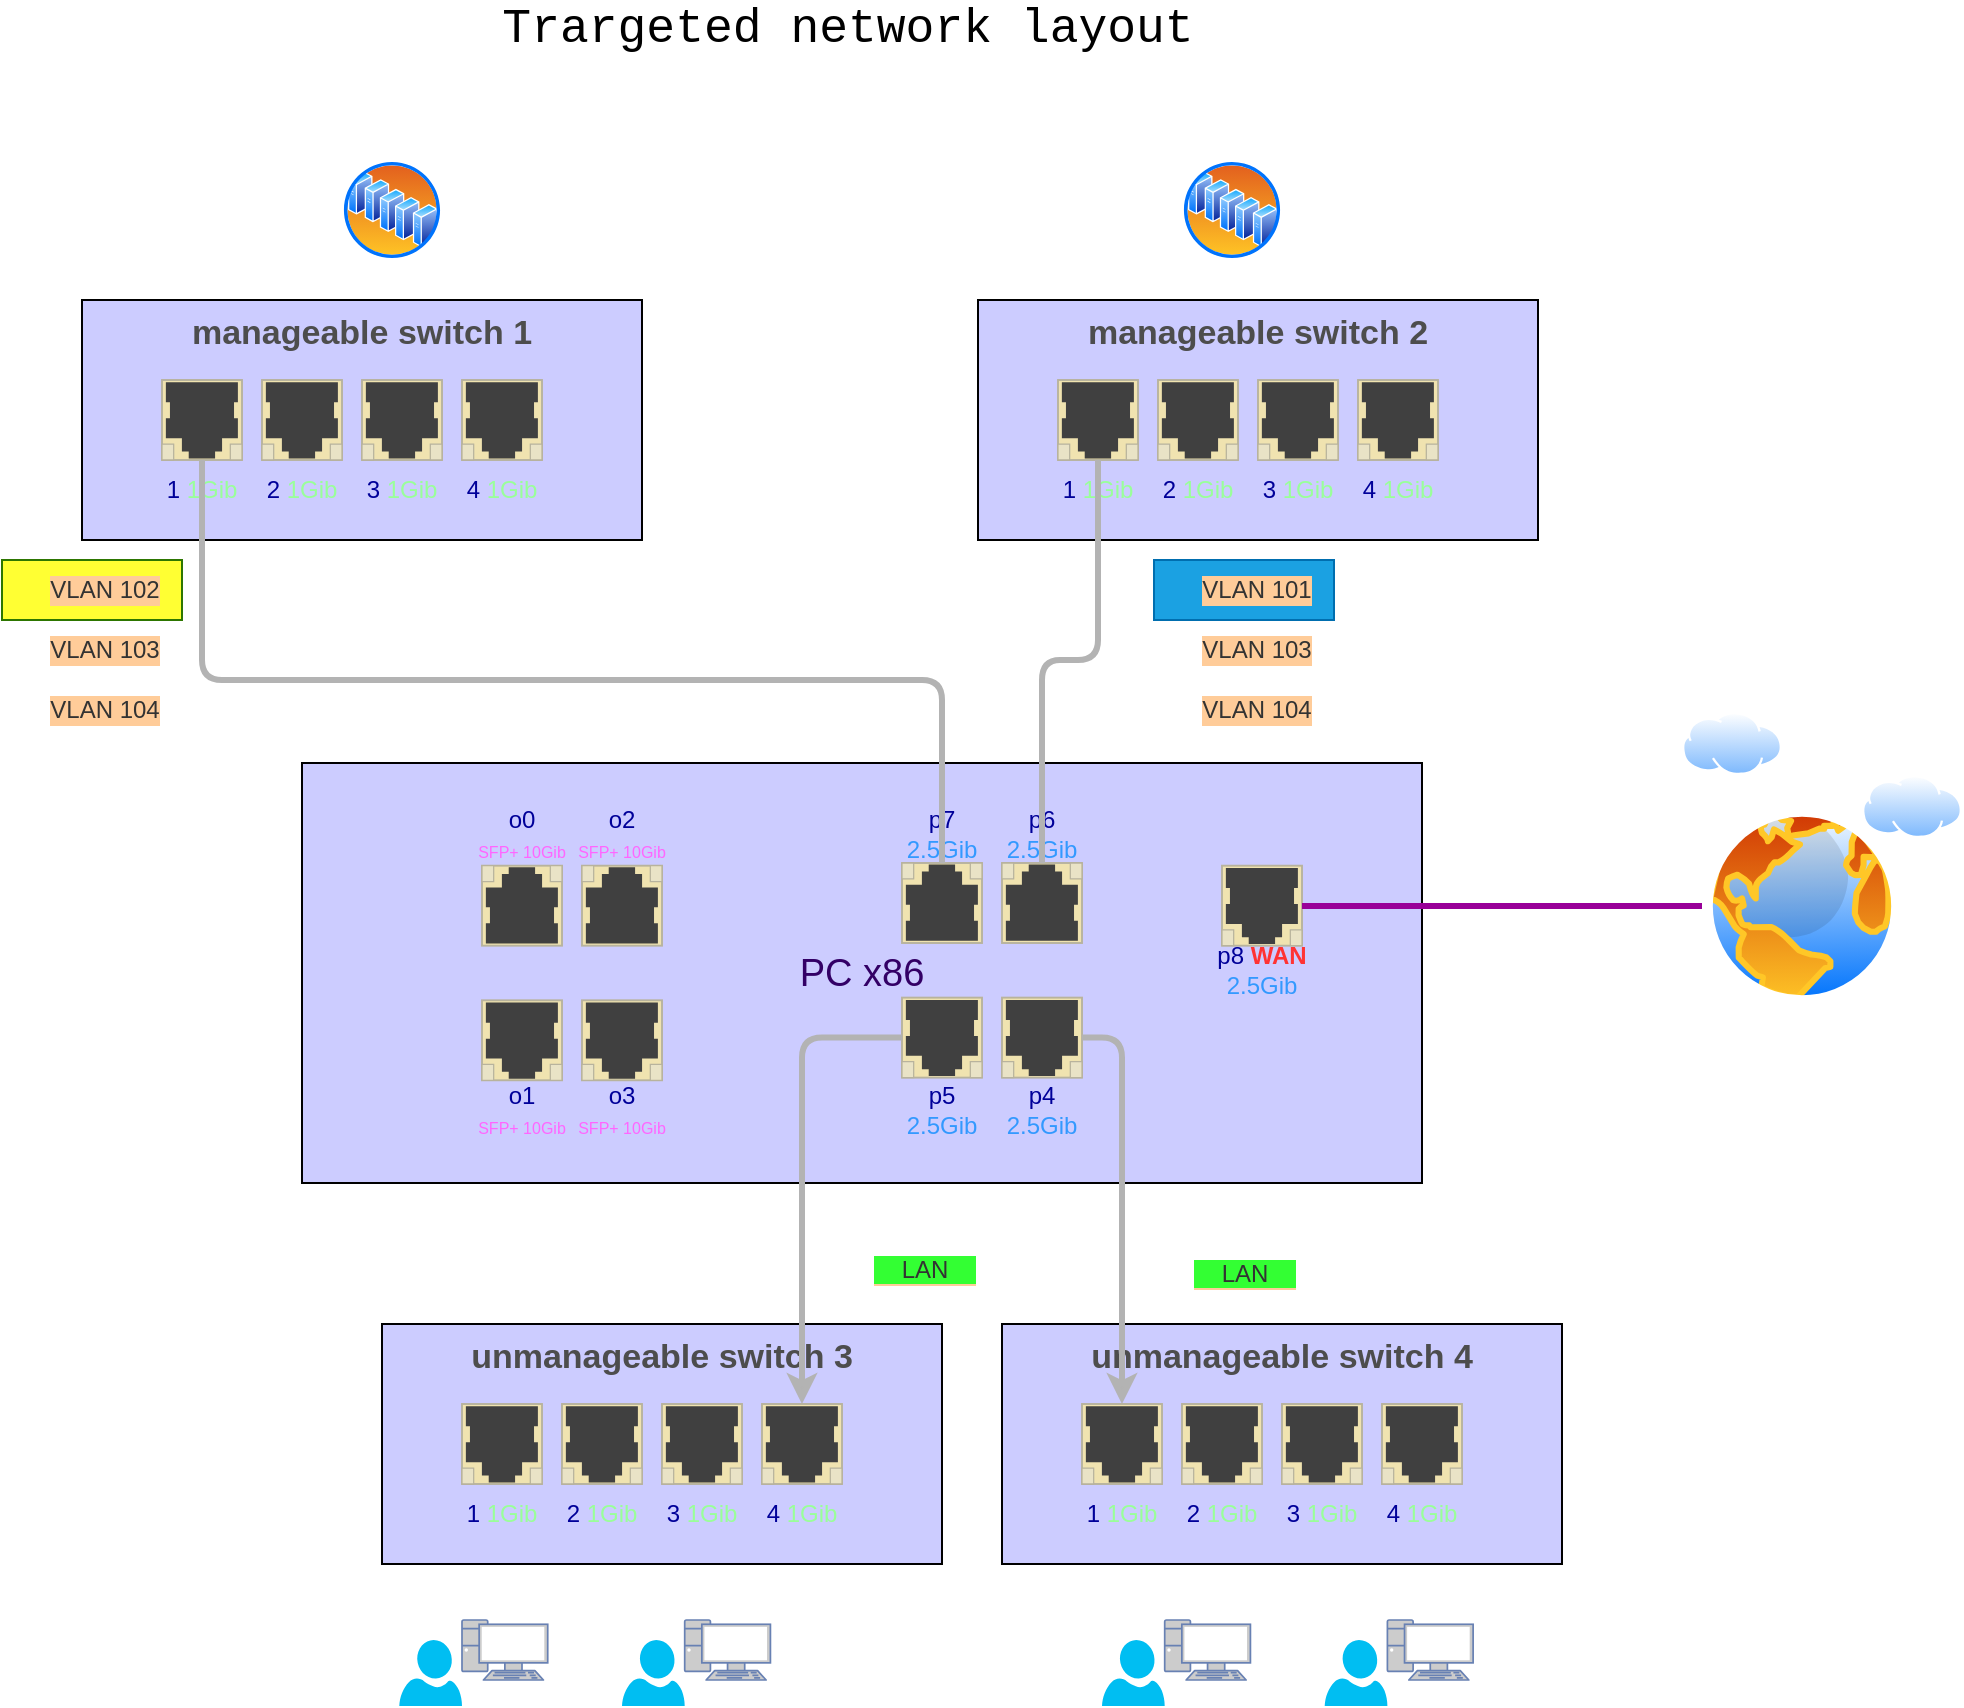 <mxfile>
    <diagram id="0mTT7QU-gVTSPPY6Bcpd" name="Page-1">
        <mxGraphModel dx="1024" dy="1627" grid="1" gridSize="10" guides="1" tooltips="1" connect="1" arrows="1" fold="1" page="1" pageScale="1" pageWidth="1169" pageHeight="827" math="0" shadow="0">
            <root>
                <mxCell id="0"/>
                <mxCell id="1" parent="0"/>
                <mxCell id="36" value="" style="group;verticalAlign=top;labelPosition=center;verticalLabelPosition=bottom;align=center;" parent="1" vertex="1" connectable="0">
                    <mxGeometry x="260" y="321.5" width="560" height="210" as="geometry"/>
                </mxCell>
                <mxCell id="37" value="&lt;font color=&quot;#330066&quot; style=&quot;font-size: 19px;&quot;&gt;PC x86&lt;/font&gt;" style="rounded=0;whiteSpace=wrap;html=1;fillColor=#CCCCFF;" parent="36" vertex="1">
                    <mxGeometry width="560" height="210" as="geometry"/>
                </mxCell>
                <mxCell id="38" value="" style="group" parent="36" vertex="1" connectable="0">
                    <mxGeometry x="80" y="118.65" width="60" height="70" as="geometry"/>
                </mxCell>
                <mxCell id="39" value="&lt;font color=&quot;#000099&quot;&gt;o1&lt;br&gt;&lt;/font&gt;&lt;font style=&quot;font-size: 8px;&quot; color=&quot;#ff66ff&quot;&gt;SFP+&amp;nbsp;10Gib&lt;/font&gt;" style="text;html=1;strokeColor=none;fillColor=none;align=center;verticalAlign=middle;whiteSpace=wrap;rounded=0;container=0;" parent="38" vertex="1">
                    <mxGeometry y="40" width="60" height="30" as="geometry"/>
                </mxCell>
                <mxCell id="40" value="" style="html=1;verticalLabelPosition=bottom;verticalAlign=top;outlineConnect=0;shadow=0;dashed=0;shape=mxgraph.rack.hpe_aruba.switches.rj45_sfp;fontColor=#000099;fillColor=#CCCCFF;container=0;flipV=1;" parent="38" vertex="1">
                    <mxGeometry x="10" width="40" height="40" as="geometry"/>
                </mxCell>
                <mxCell id="41" value="" style="group" parent="36" vertex="1" connectable="0">
                    <mxGeometry x="130" y="118.65" width="60" height="70" as="geometry"/>
                </mxCell>
                <mxCell id="42" value="&lt;font color=&quot;#000099&quot;&gt;o3&lt;br&gt;&lt;/font&gt;&lt;span style=&quot;color: rgb(255, 102, 255); font-size: 8px;&quot;&gt;SFP+&amp;nbsp;&lt;/span&gt;&lt;span style=&quot;color: rgb(255, 102, 255); font-size: 8px;&quot;&gt;10Gib&lt;/span&gt;" style="text;html=1;strokeColor=none;fillColor=none;align=center;verticalAlign=middle;whiteSpace=wrap;rounded=0;container=0;" parent="41" vertex="1">
                    <mxGeometry y="40" width="60" height="30" as="geometry"/>
                </mxCell>
                <mxCell id="43" value="" style="html=1;verticalLabelPosition=bottom;verticalAlign=top;outlineConnect=0;shadow=0;dashed=0;shape=mxgraph.rack.hpe_aruba.switches.rj45_sfp;fontColor=#000099;fillColor=#CCCCFF;container=0;flipV=1;" parent="41" vertex="1">
                    <mxGeometry x="10" width="40" height="40" as="geometry"/>
                </mxCell>
                <mxCell id="44" value="" style="group" parent="36" vertex="1" connectable="0">
                    <mxGeometry x="80" y="20" width="60" height="71.34" as="geometry"/>
                </mxCell>
                <mxCell id="45" value="&lt;font color=&quot;#000099&quot;&gt;o0&lt;br&gt;&lt;/font&gt;&lt;span style=&quot;color: rgb(255, 102, 255); font-size: 8px;&quot;&gt;SFP+&amp;nbsp;&lt;/span&gt;&lt;span style=&quot;color: rgb(255, 102, 255); font-size: 8px;&quot;&gt;10Gib&lt;/span&gt;" style="text;html=1;strokeColor=none;fillColor=none;align=center;verticalAlign=middle;whiteSpace=wrap;rounded=0;" parent="44" vertex="1">
                    <mxGeometry width="60" height="30" as="geometry"/>
                </mxCell>
                <mxCell id="46" value="" style="html=1;verticalLabelPosition=bottom;verticalAlign=top;outlineConnect=0;shadow=0;dashed=0;shape=mxgraph.rack.hpe_aruba.switches.rj45_sfp;fontColor=#000099;fillColor=#CCCCFF;container=0;" parent="44" vertex="1">
                    <mxGeometry x="10" y="31.34" width="40" height="40" as="geometry"/>
                </mxCell>
                <mxCell id="47" value="" style="group" parent="36" vertex="1" connectable="0">
                    <mxGeometry x="130" y="20" width="60" height="71.34" as="geometry"/>
                </mxCell>
                <mxCell id="48" value="&lt;font color=&quot;#000099&quot;&gt;o2&lt;br&gt;&lt;/font&gt;&lt;span style=&quot;color: rgb(255, 102, 255); font-size: 8px;&quot;&gt;SFP+&amp;nbsp;&lt;/span&gt;&lt;span style=&quot;color: rgb(255, 102, 255); font-size: 8px;&quot;&gt;10Gib&lt;/span&gt;" style="text;html=1;strokeColor=none;fillColor=none;align=center;verticalAlign=middle;whiteSpace=wrap;rounded=0;" parent="47" vertex="1">
                    <mxGeometry width="60" height="30" as="geometry"/>
                </mxCell>
                <mxCell id="49" value="" style="html=1;verticalLabelPosition=bottom;verticalAlign=top;outlineConnect=0;shadow=0;dashed=0;shape=mxgraph.rack.hpe_aruba.switches.rj45_sfp;fontColor=#000099;fillColor=#CCCCFF;container=0;" parent="47" vertex="1">
                    <mxGeometry x="10" y="31.34" width="40" height="40" as="geometry"/>
                </mxCell>
                <mxCell id="50" value="" style="group" parent="36" vertex="1" connectable="0">
                    <mxGeometry x="290" y="117.31" width="60" height="71.34" as="geometry"/>
                </mxCell>
                <mxCell id="51" value="&lt;font color=&quot;#000099&quot;&gt;p5&lt;br&gt;&lt;/font&gt;&lt;font color=&quot;#3399ff&quot;&gt;2.5Gib&lt;/font&gt;" style="text;html=1;strokeColor=none;fillColor=none;align=center;verticalAlign=middle;whiteSpace=wrap;rounded=0;container=0;" parent="50" vertex="1">
                    <mxGeometry y="41.34" width="60" height="30" as="geometry"/>
                </mxCell>
                <mxCell id="52" value="" style="html=1;verticalLabelPosition=bottom;verticalAlign=top;outlineConnect=0;shadow=0;dashed=0;shape=mxgraph.rack.hpe_aruba.switches.rj45_sfp;fontColor=#000099;fillColor=#CCCCFF;container=0;flipV=1;" parent="50" vertex="1">
                    <mxGeometry x="10" width="40" height="40" as="geometry"/>
                </mxCell>
                <mxCell id="53" value="" style="group" parent="36" vertex="1" connectable="0">
                    <mxGeometry x="290" y="20" width="60" height="70" as="geometry"/>
                </mxCell>
                <mxCell id="54" value="&lt;font color=&quot;#000099&quot;&gt;p7&lt;br&gt;&lt;/font&gt;&lt;font color=&quot;#3399ff&quot;&gt;2.5Gib&lt;/font&gt;" style="text;html=1;strokeColor=none;fillColor=none;align=center;verticalAlign=middle;whiteSpace=wrap;rounded=0;container=0;" parent="53" vertex="1">
                    <mxGeometry width="60" height="30" as="geometry"/>
                </mxCell>
                <mxCell id="55" value="" style="html=1;verticalLabelPosition=bottom;verticalAlign=top;outlineConnect=0;shadow=0;dashed=0;shape=mxgraph.rack.hpe_aruba.switches.rj45_sfp;fontColor=#000099;fillColor=#CCCCFF;container=0;" parent="53" vertex="1">
                    <mxGeometry x="10" y="30" width="40" height="40" as="geometry"/>
                </mxCell>
                <mxCell id="56" value="" style="group" parent="36" vertex="1" connectable="0">
                    <mxGeometry x="340" y="117.31" width="60" height="71.34" as="geometry"/>
                </mxCell>
                <mxCell id="57" value="&lt;font color=&quot;#000099&quot;&gt;p4&lt;br&gt;&lt;/font&gt;&lt;font color=&quot;#3399ff&quot;&gt;2.5Gib&lt;/font&gt;" style="text;html=1;strokeColor=none;fillColor=none;align=center;verticalAlign=middle;whiteSpace=wrap;rounded=0;container=0;" parent="56" vertex="1">
                    <mxGeometry y="41.34" width="60" height="30" as="geometry"/>
                </mxCell>
                <mxCell id="58" value="" style="html=1;verticalLabelPosition=bottom;verticalAlign=top;outlineConnect=0;shadow=0;dashed=0;shape=mxgraph.rack.hpe_aruba.switches.rj45_sfp;fontColor=#000099;fillColor=#CCCCFF;container=0;flipV=1;labelBackgroundColor=default;" parent="56" vertex="1">
                    <mxGeometry x="10" width="40" height="40" as="geometry"/>
                </mxCell>
                <mxCell id="59" value="" style="group" parent="36" vertex="1" connectable="0">
                    <mxGeometry x="340" y="20" width="60" height="70" as="geometry"/>
                </mxCell>
                <mxCell id="60" value="&lt;font color=&quot;#000099&quot;&gt;p6&lt;br&gt;&lt;/font&gt;&lt;font color=&quot;#3399ff&quot;&gt;2.5Gib&lt;/font&gt;" style="text;html=1;strokeColor=none;fillColor=none;align=center;verticalAlign=middle;whiteSpace=wrap;rounded=0;container=0;" parent="59" vertex="1">
                    <mxGeometry width="60" height="30" as="geometry"/>
                </mxCell>
                <mxCell id="61" value="" style="html=1;verticalLabelPosition=bottom;verticalAlign=top;outlineConnect=0;shadow=0;dashed=0;shape=mxgraph.rack.hpe_aruba.switches.rj45_sfp;fontColor=#000099;fillColor=#CCCCFF;container=0;" parent="59" vertex="1">
                    <mxGeometry x="10" y="30" width="40" height="40" as="geometry"/>
                </mxCell>
                <mxCell id="62" value="" style="group" parent="36" vertex="1" connectable="0">
                    <mxGeometry x="450" y="51.34" width="60" height="67.31" as="geometry"/>
                </mxCell>
                <mxCell id="63" value="&lt;font color=&quot;#000099&quot;&gt;p8 &lt;/font&gt;&lt;font color=&quot;#ff3333&quot;&gt;&lt;b&gt;WAN&lt;/b&gt;&lt;/font&gt;&lt;font color=&quot;#000099&quot;&gt;&lt;br&gt;&lt;/font&gt;&lt;font color=&quot;#3399ff&quot;&gt;2.5Gib&lt;/font&gt;&lt;font color=&quot;#ff3333&quot;&gt;&lt;b&gt;&lt;br&gt;&lt;/b&gt;&lt;/font&gt;" style="text;html=1;strokeColor=none;fillColor=none;align=center;verticalAlign=middle;whiteSpace=wrap;rounded=0;container=0;" parent="62" vertex="1">
                    <mxGeometry y="37.31" width="60" height="30" as="geometry"/>
                </mxCell>
                <mxCell id="64" value="" style="html=1;verticalLabelPosition=bottom;verticalAlign=top;outlineConnect=0;shadow=0;dashed=0;shape=mxgraph.rack.hpe_aruba.switches.rj45_sfp;fontColor=#000099;fillColor=#CCCCFF;container=0;flipV=1;" parent="62" vertex="1">
                    <mxGeometry x="10" width="40" height="40" as="geometry"/>
                </mxCell>
                <mxCell id="68" value="" style="aspect=fixed;perimeter=ellipsePerimeter;html=1;align=center;shadow=0;dashed=0;spacingTop=3;image;image=img/lib/active_directory/internet_globe.svg;labelBackgroundColor=none;labelBorderColor=none;fontSize=17;fontColor=#333333;fillColor=#CCCCFF;" parent="1" vertex="1">
                    <mxGeometry x="960" y="343" width="100" height="100" as="geometry"/>
                </mxCell>
                <mxCell id="69" value="" style="aspect=fixed;perimeter=ellipsePerimeter;html=1;align=center;shadow=0;dashed=0;spacingTop=3;image;image=img/lib/active_directory/internet_cloud.svg;labelBackgroundColor=none;labelBorderColor=none;fontSize=17;fontColor=#333333;fillColor=#CCCCFF;" parent="1" vertex="1">
                    <mxGeometry x="950" y="296" width="50" height="31.5" as="geometry"/>
                </mxCell>
                <mxCell id="70" style="html=1;fontSize=17;fontColor=#FF66FF;endArrow=none;strokeColor=#990099;endFill=0;strokeWidth=3;edgeStyle=orthogonalEdgeStyle;exitX=0;exitY=0.5;exitDx=0;exitDy=0;" parent="1" source="68" target="64" edge="1">
                    <mxGeometry relative="1" as="geometry">
                        <mxPoint x="1080" y="141.5" as="sourcePoint"/>
                        <mxPoint x="540" y="586.5" as="targetPoint"/>
                        <Array as="points">
                            <mxPoint x="960" y="393"/>
                        </Array>
                    </mxGeometry>
                </mxCell>
                <mxCell id="99" value="" style="group;fillColor=#1ba1e2;fontColor=#ffffff;strokeColor=#006EAF;" parent="1" vertex="1" connectable="0">
                    <mxGeometry x="686" y="220" width="90" height="30" as="geometry"/>
                </mxCell>
                <mxCell id="100" value="" style="shape=image;imageAspect=0;aspect=fixed;verticalLabelPosition=bottom;verticalAlign=top;dashed=1;dashPattern=12 12;labelBackgroundColor=#FFE6CC;labelBorderColor=none;fillStyle=auto;strokeColor=#990099;strokeWidth=1;fontSize=13;fontColor=#333333;fillColor=none;gradientColor=none;html=1;image=https://www.iconshock.com/image/PlasticXP/Networking/subnet;" parent="99" vertex="1">
                    <mxGeometry y="5" width="20" height="20" as="geometry"/>
                </mxCell>
                <mxCell id="101" value="VLAN 101" style="text;html=1;strokeColor=none;fillColor=none;align=center;verticalAlign=middle;whiteSpace=wrap;rounded=0;dashed=1;dashPattern=12 12;labelBackgroundColor=#FFCC99;labelBorderColor=none;fillStyle=auto;strokeWidth=1;fontSize=12;fontColor=#333333;" parent="99" vertex="1">
                    <mxGeometry x="12.857" width="77.143" height="30" as="geometry"/>
                </mxCell>
                <mxCell id="139" value="" style="aspect=fixed;perimeter=ellipsePerimeter;html=1;align=center;shadow=0;dashed=0;spacingTop=3;image;image=img/lib/active_directory/internet_cloud.svg;labelBackgroundColor=none;labelBorderColor=none;fontSize=17;fontColor=#333333;fillColor=#CCCCFF;" parent="1" vertex="1">
                    <mxGeometry x="1040" y="327.5" width="50" height="31.5" as="geometry"/>
                </mxCell>
                <mxCell id="157" value="" style="group" parent="1" vertex="1" connectable="0">
                    <mxGeometry x="150" y="90" width="280" height="120" as="geometry"/>
                </mxCell>
                <mxCell id="142" value="manageable switch 1" style="rounded=0;whiteSpace=wrap;html=1;fillColor=#CCCCFF;labelPosition=center;verticalLabelPosition=top;align=center;verticalAlign=bottom;spacingBottom=-29;fontStyle=1;fontSize=17;fontColor=#4D4D4D;container=0;" parent="157" vertex="1">
                    <mxGeometry width="280" height="120" as="geometry"/>
                </mxCell>
                <mxCell id="143" value="" style="html=1;verticalLabelPosition=bottom;verticalAlign=top;outlineConnect=0;shadow=0;dashed=0;shape=mxgraph.rack.hpe_aruba.switches.rj45_sfp;fontColor=#000099;fillColor=#CCCCFF;container=0;flipV=1;" parent="157" vertex="1">
                    <mxGeometry x="40" y="40" width="40" height="40" as="geometry"/>
                </mxCell>
                <mxCell id="144" value="" style="html=1;verticalLabelPosition=bottom;verticalAlign=top;outlineConnect=0;shadow=0;dashed=0;shape=mxgraph.rack.hpe_aruba.switches.rj45_sfp;fontColor=#000099;fillColor=#CCCCFF;container=0;flipV=1;" parent="157" vertex="1">
                    <mxGeometry x="90" y="40" width="40" height="40" as="geometry"/>
                </mxCell>
                <mxCell id="145" value="" style="html=1;verticalLabelPosition=bottom;verticalAlign=top;outlineConnect=0;shadow=0;dashed=0;shape=mxgraph.rack.hpe_aruba.switches.rj45_sfp;fontColor=#000099;fillColor=#CCCCFF;container=0;flipV=1;" parent="157" vertex="1">
                    <mxGeometry x="140" y="40" width="40" height="40" as="geometry"/>
                </mxCell>
                <mxCell id="146" value="" style="html=1;verticalLabelPosition=bottom;verticalAlign=top;outlineConnect=0;shadow=0;dashed=0;shape=mxgraph.rack.hpe_aruba.switches.rj45_sfp;fontColor=#000099;fillColor=#CCCCFF;container=0;flipV=1;" parent="157" vertex="1">
                    <mxGeometry x="190" y="40" width="40" height="40" as="geometry"/>
                </mxCell>
                <mxCell id="147" value="&lt;font color=&quot;#000099&quot;&gt;1&amp;nbsp;&lt;/font&gt;&lt;font color=&quot;#99ff99&quot;&gt;1Gib&lt;/font&gt;" style="text;html=1;strokeColor=none;fillColor=none;align=center;verticalAlign=middle;whiteSpace=wrap;rounded=0;container=0;" parent="157" vertex="1">
                    <mxGeometry x="30" y="80" width="60" height="30" as="geometry"/>
                </mxCell>
                <mxCell id="148" value="&lt;font color=&quot;#000099&quot;&gt;2&amp;nbsp;&lt;/font&gt;&lt;font color=&quot;#99ff99&quot;&gt;1Gib&lt;/font&gt;" style="text;html=1;strokeColor=none;fillColor=none;align=center;verticalAlign=middle;whiteSpace=wrap;rounded=0;container=0;" parent="157" vertex="1">
                    <mxGeometry x="80" y="80" width="60" height="30" as="geometry"/>
                </mxCell>
                <mxCell id="149" value="&lt;font color=&quot;#000099&quot;&gt;3&amp;nbsp;&lt;/font&gt;&lt;font color=&quot;#99ff99&quot;&gt;1Gib&lt;/font&gt;" style="text;html=1;strokeColor=none;fillColor=none;align=center;verticalAlign=middle;whiteSpace=wrap;rounded=0;container=0;" parent="157" vertex="1">
                    <mxGeometry x="130" y="80" width="60" height="30" as="geometry"/>
                </mxCell>
                <mxCell id="150" value="&lt;font color=&quot;#000099&quot;&gt;4&amp;nbsp;&lt;/font&gt;&lt;font color=&quot;#99ff99&quot;&gt;1Gib&lt;/font&gt;" style="text;html=1;strokeColor=none;fillColor=none;align=center;verticalAlign=middle;whiteSpace=wrap;rounded=0;container=0;" parent="157" vertex="1">
                    <mxGeometry x="180" y="80" width="60" height="30" as="geometry"/>
                </mxCell>
                <mxCell id="168" value="" style="group" parent="1" vertex="1" connectable="0">
                    <mxGeometry x="598" y="90" width="280" height="120" as="geometry"/>
                </mxCell>
                <mxCell id="169" value="manageable switch 2" style="rounded=0;whiteSpace=wrap;html=1;fillColor=#CCCCFF;labelPosition=center;verticalLabelPosition=top;align=center;verticalAlign=bottom;spacingBottom=-29;fontStyle=1;fontSize=17;fontColor=#4D4D4D;container=0;" parent="168" vertex="1">
                    <mxGeometry width="280" height="120" as="geometry"/>
                </mxCell>
                <mxCell id="170" value="" style="html=1;verticalLabelPosition=bottom;verticalAlign=top;outlineConnect=0;shadow=0;dashed=0;shape=mxgraph.rack.hpe_aruba.switches.rj45_sfp;fontColor=#000099;fillColor=#CCCCFF;container=0;flipV=1;" parent="168" vertex="1">
                    <mxGeometry x="40" y="40" width="40" height="40" as="geometry"/>
                </mxCell>
                <mxCell id="171" value="" style="html=1;verticalLabelPosition=bottom;verticalAlign=top;outlineConnect=0;shadow=0;dashed=0;shape=mxgraph.rack.hpe_aruba.switches.rj45_sfp;fontColor=#000099;fillColor=#CCCCFF;container=0;flipV=1;" parent="168" vertex="1">
                    <mxGeometry x="90" y="40" width="40" height="40" as="geometry"/>
                </mxCell>
                <mxCell id="172" value="" style="html=1;verticalLabelPosition=bottom;verticalAlign=top;outlineConnect=0;shadow=0;dashed=0;shape=mxgraph.rack.hpe_aruba.switches.rj45_sfp;fontColor=#000099;fillColor=#CCCCFF;container=0;flipV=1;" parent="168" vertex="1">
                    <mxGeometry x="140" y="40" width="40" height="40" as="geometry"/>
                </mxCell>
                <mxCell id="173" value="" style="html=1;verticalLabelPosition=bottom;verticalAlign=top;outlineConnect=0;shadow=0;dashed=0;shape=mxgraph.rack.hpe_aruba.switches.rj45_sfp;fontColor=#000099;fillColor=#CCCCFF;container=0;flipV=1;" parent="168" vertex="1">
                    <mxGeometry x="190" y="40" width="40" height="40" as="geometry"/>
                </mxCell>
                <mxCell id="174" value="&lt;font color=&quot;#000099&quot;&gt;1&amp;nbsp;&lt;/font&gt;&lt;font color=&quot;#99ff99&quot;&gt;1Gib&lt;/font&gt;" style="text;html=1;strokeColor=none;fillColor=none;align=center;verticalAlign=middle;whiteSpace=wrap;rounded=0;container=0;" parent="168" vertex="1">
                    <mxGeometry x="30" y="80" width="60" height="30" as="geometry"/>
                </mxCell>
                <mxCell id="175" value="&lt;font color=&quot;#000099&quot;&gt;2&amp;nbsp;&lt;/font&gt;&lt;font color=&quot;#99ff99&quot;&gt;1Gib&lt;/font&gt;" style="text;html=1;strokeColor=none;fillColor=none;align=center;verticalAlign=middle;whiteSpace=wrap;rounded=0;container=0;" parent="168" vertex="1">
                    <mxGeometry x="80" y="80" width="60" height="30" as="geometry"/>
                </mxCell>
                <mxCell id="176" value="&lt;font color=&quot;#000099&quot;&gt;3&amp;nbsp;&lt;/font&gt;&lt;font color=&quot;#99ff99&quot;&gt;1Gib&lt;/font&gt;" style="text;html=1;strokeColor=none;fillColor=none;align=center;verticalAlign=middle;whiteSpace=wrap;rounded=0;container=0;" parent="168" vertex="1">
                    <mxGeometry x="130" y="80" width="60" height="30" as="geometry"/>
                </mxCell>
                <mxCell id="177" value="&lt;font color=&quot;#000099&quot;&gt;4&amp;nbsp;&lt;/font&gt;&lt;font color=&quot;#99ff99&quot;&gt;1Gib&lt;/font&gt;" style="text;html=1;strokeColor=none;fillColor=none;align=center;verticalAlign=middle;whiteSpace=wrap;rounded=0;container=0;" parent="168" vertex="1">
                    <mxGeometry x="180" y="80" width="60" height="30" as="geometry"/>
                </mxCell>
                <mxCell id="179" style="html=1;fontSize=17;fontColor=#FF66FF;endArrow=none;strokeColor=#B3B3B3;endFill=0;strokeWidth=3;edgeStyle=orthogonalEdgeStyle;" parent="1" source="143" target="55" edge="1">
                    <mxGeometry relative="1" as="geometry">
                        <mxPoint x="480.0" y="929.98" as="sourcePoint"/>
                        <mxPoint x="460.359" y="609.02" as="targetPoint"/>
                        <Array as="points">
                            <mxPoint x="210" y="280"/>
                            <mxPoint x="580" y="280"/>
                        </Array>
                    </mxGeometry>
                </mxCell>
                <mxCell id="180" style="html=1;fontSize=17;fontColor=#FF66FF;endArrow=none;strokeColor=#B3B3B3;endFill=0;strokeWidth=3;edgeStyle=orthogonalEdgeStyle;" parent="1" source="170" target="61" edge="1">
                    <mxGeometry relative="1" as="geometry">
                        <mxPoint x="140.059" y="860" as="sourcePoint"/>
                        <mxPoint x="570" y="401" as="targetPoint"/>
                        <Array as="points">
                            <mxPoint x="658" y="270"/>
                            <mxPoint x="630" y="270"/>
                        </Array>
                    </mxGeometry>
                </mxCell>
                <mxCell id="181" value="" style="group" parent="1" vertex="1" connectable="0">
                    <mxGeometry x="686" y="250" width="90" height="30" as="geometry"/>
                </mxCell>
                <mxCell id="182" value="" style="shape=image;imageAspect=0;aspect=fixed;verticalLabelPosition=bottom;verticalAlign=top;dashed=1;dashPattern=12 12;labelBackgroundColor=#FFE6CC;labelBorderColor=none;fillStyle=auto;strokeColor=#990099;strokeWidth=1;fontSize=13;fontColor=#333333;fillColor=none;gradientColor=none;html=1;image=https://www.iconshock.com/image/PlasticXP/Networking/subnet;" parent="181" vertex="1">
                    <mxGeometry y="5" width="20" height="20" as="geometry"/>
                </mxCell>
                <mxCell id="183" value="VLAN 103" style="text;html=1;strokeColor=none;fillColor=none;align=center;verticalAlign=middle;whiteSpace=wrap;rounded=0;dashed=1;dashPattern=12 12;labelBackgroundColor=#FFCC99;labelBorderColor=none;fillStyle=auto;strokeWidth=1;fontSize=12;fontColor=#333333;" parent="181" vertex="1">
                    <mxGeometry x="12.857" width="77.143" height="30" as="geometry"/>
                </mxCell>
                <mxCell id="184" value="" style="group" parent="1" vertex="1" connectable="0">
                    <mxGeometry x="686" y="280" width="90" height="30" as="geometry"/>
                </mxCell>
                <mxCell id="185" value="" style="shape=image;imageAspect=0;aspect=fixed;verticalLabelPosition=bottom;verticalAlign=top;dashed=1;dashPattern=12 12;labelBackgroundColor=#FFE6CC;labelBorderColor=none;fillStyle=auto;strokeColor=#990099;strokeWidth=1;fontSize=13;fontColor=#333333;fillColor=none;gradientColor=none;html=1;image=https://www.iconshock.com/image/PlasticXP/Networking/subnet;" parent="184" vertex="1">
                    <mxGeometry y="5" width="20" height="20" as="geometry"/>
                </mxCell>
                <mxCell id="186" value="VLAN 104" style="text;html=1;strokeColor=none;fillColor=none;align=center;verticalAlign=middle;whiteSpace=wrap;rounded=0;dashed=1;dashPattern=12 12;labelBackgroundColor=#FFCC99;labelBorderColor=none;fillStyle=auto;strokeWidth=1;fontSize=12;fontColor=#333333;" parent="184" vertex="1">
                    <mxGeometry x="12.857" width="77.143" height="30" as="geometry"/>
                </mxCell>
                <mxCell id="197" value="" style="group;fillColor=#FFFF33;fontColor=#ffffff;strokeColor=#2D7600;" parent="1" vertex="1" connectable="0">
                    <mxGeometry x="110" y="220" width="90" height="30" as="geometry"/>
                </mxCell>
                <mxCell id="198" value="" style="shape=image;imageAspect=0;aspect=fixed;verticalLabelPosition=bottom;verticalAlign=top;dashed=1;dashPattern=12 12;labelBackgroundColor=#FFE6CC;labelBorderColor=none;fillStyle=auto;strokeColor=#990099;strokeWidth=1;fontSize=13;fontColor=#333333;fillColor=none;gradientColor=none;html=1;image=https://www.iconshock.com/image/PlasticXP/Networking/subnet;" parent="197" vertex="1">
                    <mxGeometry y="5" width="20" height="20" as="geometry"/>
                </mxCell>
                <mxCell id="199" value="VLAN 102" style="text;html=1;strokeColor=none;fillColor=none;align=center;verticalAlign=middle;whiteSpace=wrap;rounded=0;dashed=1;dashPattern=12 12;labelBackgroundColor=#FFCC99;labelBorderColor=none;fillStyle=auto;strokeWidth=1;fontSize=12;fontColor=#333333;" parent="197" vertex="1">
                    <mxGeometry x="12.857" width="77.143" height="30" as="geometry"/>
                </mxCell>
                <mxCell id="200" value="" style="group" parent="1" vertex="1" connectable="0">
                    <mxGeometry x="110" y="250" width="90" height="30" as="geometry"/>
                </mxCell>
                <mxCell id="201" value="" style="shape=image;imageAspect=0;aspect=fixed;verticalLabelPosition=bottom;verticalAlign=top;dashed=1;dashPattern=12 12;labelBackgroundColor=#FFE6CC;labelBorderColor=none;fillStyle=auto;strokeColor=#990099;strokeWidth=1;fontSize=13;fontColor=#333333;fillColor=none;gradientColor=none;html=1;image=https://www.iconshock.com/image/PlasticXP/Networking/subnet;" parent="200" vertex="1">
                    <mxGeometry y="5" width="20" height="20" as="geometry"/>
                </mxCell>
                <mxCell id="202" value="VLAN 103" style="text;html=1;strokeColor=none;fillColor=none;align=center;verticalAlign=middle;whiteSpace=wrap;rounded=0;dashed=1;dashPattern=12 12;labelBackgroundColor=#FFCC99;labelBorderColor=none;fillStyle=auto;strokeWidth=1;fontSize=12;fontColor=#333333;" parent="200" vertex="1">
                    <mxGeometry x="12.857" width="77.143" height="30" as="geometry"/>
                </mxCell>
                <mxCell id="203" value="" style="group" parent="1" vertex="1" connectable="0">
                    <mxGeometry x="110" y="280" width="90" height="30" as="geometry"/>
                </mxCell>
                <mxCell id="204" value="" style="shape=image;imageAspect=0;aspect=fixed;verticalLabelPosition=bottom;verticalAlign=top;dashed=1;dashPattern=12 12;labelBackgroundColor=#FFE6CC;labelBorderColor=none;fillStyle=auto;strokeColor=#990099;strokeWidth=1;fontSize=13;fontColor=#333333;fillColor=none;gradientColor=none;html=1;image=https://www.iconshock.com/image/PlasticXP/Networking/subnet;" parent="203" vertex="1">
                    <mxGeometry y="5" width="20" height="20" as="geometry"/>
                </mxCell>
                <mxCell id="205" value="VLAN 104" style="text;html=1;strokeColor=none;fillColor=none;align=center;verticalAlign=middle;whiteSpace=wrap;rounded=0;dashed=1;dashPattern=12 12;labelBackgroundColor=#FFCC99;labelBorderColor=none;fillStyle=auto;strokeWidth=1;fontSize=12;fontColor=#333333;" parent="203" vertex="1">
                    <mxGeometry x="12.857" width="77.143" height="30" as="geometry"/>
                </mxCell>
                <mxCell id="222" value="" style="group" parent="1" vertex="1" connectable="0">
                    <mxGeometry x="680" y="562" width="90.0" height="30" as="geometry"/>
                </mxCell>
                <mxCell id="223" value="" style="shape=image;imageAspect=0;aspect=fixed;verticalLabelPosition=bottom;verticalAlign=top;dashed=1;dashPattern=12 12;labelBackgroundColor=#FFE6CC;labelBorderColor=none;fillStyle=auto;strokeColor=#990099;strokeWidth=1;fontSize=13;fontColor=#333333;fillColor=none;gradientColor=none;html=1;image=https://www.iconshock.com/image/PlasticXP/Networking/subnet;" parent="222" vertex="1">
                    <mxGeometry y="5" width="20" height="20" as="geometry"/>
                </mxCell>
                <mxCell id="224" value="&lt;span style=&quot;background-color: rgb(51, 255, 51);&quot;&gt;&amp;nbsp; &amp;nbsp; LAN&amp;nbsp; &amp;nbsp;&amp;nbsp;&lt;/span&gt;" style="text;html=1;strokeColor=none;fillColor=none;align=center;verticalAlign=middle;whiteSpace=wrap;rounded=0;dashed=1;dashPattern=12 12;labelBackgroundColor=#FFCC99;labelBorderColor=none;fillStyle=auto;strokeWidth=1;fontSize=12;fontColor=#333333;" parent="222" vertex="1">
                    <mxGeometry x="12.857" width="77.143" height="30" as="geometry"/>
                </mxCell>
                <mxCell id="225" value="" style="group" parent="1" vertex="1" connectable="0">
                    <mxGeometry x="520" y="560" width="90" height="30" as="geometry"/>
                </mxCell>
                <mxCell id="226" value="" style="shape=image;imageAspect=0;aspect=fixed;verticalLabelPosition=bottom;verticalAlign=top;dashed=1;dashPattern=12 12;labelBackgroundColor=#FFE6CC;labelBorderColor=none;fillStyle=auto;strokeColor=#990099;strokeWidth=1;fontSize=13;fontColor=#333333;fillColor=none;gradientColor=none;html=1;image=https://www.iconshock.com/image/PlasticXP/Networking/subnet;" parent="225" vertex="1">
                    <mxGeometry y="5" width="20" height="20" as="geometry"/>
                </mxCell>
                <mxCell id="227" value="&lt;span style=&quot;background-color: rgb(51, 255, 51);&quot;&gt;&amp;nbsp; &amp;nbsp; LAN&amp;nbsp; &amp;nbsp;&amp;nbsp;&lt;/span&gt;" style="text;html=1;strokeColor=none;fillColor=none;align=center;verticalAlign=middle;whiteSpace=wrap;rounded=0;dashed=1;dashPattern=12 12;labelBackgroundColor=#FFCC99;labelBorderColor=none;fillStyle=auto;strokeWidth=1;fontSize=12;fontColor=#333333;" parent="225" vertex="1">
                    <mxGeometry x="12.857" width="77.143" height="30" as="geometry"/>
                </mxCell>
                <mxCell id="385" value="Trargeted network layout" style="text;html=1;strokeColor=none;fillColor=none;align=center;verticalAlign=middle;whiteSpace=wrap;rounded=0;shadow=0;labelBackgroundColor=none;sketch=0;strokeWidth=5;fontFamily=Courier New;fontSize=24;fontColor=default;" parent="1" vertex="1">
                    <mxGeometry x="332.86" y="-60" width="400" height="30" as="geometry"/>
                </mxCell>
                <mxCell id="386" value="" style="group" parent="1" vertex="1" connectable="0">
                    <mxGeometry x="300" y="602" width="280" height="120" as="geometry"/>
                </mxCell>
                <mxCell id="387" value="unmanageable switch 3" style="rounded=0;whiteSpace=wrap;html=1;fillColor=#CCCCFF;labelPosition=center;verticalLabelPosition=top;align=center;verticalAlign=bottom;spacingBottom=-29;fontStyle=1;fontSize=17;fontColor=#4D4D4D;container=0;" parent="386" vertex="1">
                    <mxGeometry width="280" height="120" as="geometry"/>
                </mxCell>
                <mxCell id="388" value="" style="html=1;verticalLabelPosition=bottom;verticalAlign=top;outlineConnect=0;shadow=0;dashed=0;shape=mxgraph.rack.hpe_aruba.switches.rj45_sfp;fontColor=#000099;fillColor=#CCCCFF;container=0;flipV=1;" parent="386" vertex="1">
                    <mxGeometry x="40" y="40" width="40" height="40" as="geometry"/>
                </mxCell>
                <mxCell id="389" value="" style="html=1;verticalLabelPosition=bottom;verticalAlign=top;outlineConnect=0;shadow=0;dashed=0;shape=mxgraph.rack.hpe_aruba.switches.rj45_sfp;fontColor=#000099;fillColor=#CCCCFF;container=0;flipV=1;" parent="386" vertex="1">
                    <mxGeometry x="90" y="40" width="40" height="40" as="geometry"/>
                </mxCell>
                <mxCell id="390" value="" style="html=1;verticalLabelPosition=bottom;verticalAlign=top;outlineConnect=0;shadow=0;dashed=0;shape=mxgraph.rack.hpe_aruba.switches.rj45_sfp;fontColor=#000099;fillColor=#CCCCFF;container=0;flipV=1;" parent="386" vertex="1">
                    <mxGeometry x="140" y="40" width="40" height="40" as="geometry"/>
                </mxCell>
                <mxCell id="391" value="" style="html=1;verticalLabelPosition=bottom;verticalAlign=top;outlineConnect=0;shadow=0;dashed=0;shape=mxgraph.rack.hpe_aruba.switches.rj45_sfp;fontColor=#000099;fillColor=#CCCCFF;container=0;flipV=1;" parent="386" vertex="1">
                    <mxGeometry x="190" y="40" width="40" height="40" as="geometry"/>
                </mxCell>
                <mxCell id="392" value="&lt;font color=&quot;#000099&quot;&gt;1&amp;nbsp;&lt;/font&gt;&lt;font color=&quot;#99ff99&quot;&gt;1Gib&lt;/font&gt;" style="text;html=1;strokeColor=none;fillColor=none;align=center;verticalAlign=middle;whiteSpace=wrap;rounded=0;container=0;" parent="386" vertex="1">
                    <mxGeometry x="30" y="80" width="60" height="30" as="geometry"/>
                </mxCell>
                <mxCell id="393" value="&lt;font color=&quot;#000099&quot;&gt;2&amp;nbsp;&lt;/font&gt;&lt;font color=&quot;#99ff99&quot;&gt;1Gib&lt;/font&gt;" style="text;html=1;strokeColor=none;fillColor=none;align=center;verticalAlign=middle;whiteSpace=wrap;rounded=0;container=0;" parent="386" vertex="1">
                    <mxGeometry x="80" y="80" width="60" height="30" as="geometry"/>
                </mxCell>
                <mxCell id="394" value="&lt;font color=&quot;#000099&quot;&gt;3&amp;nbsp;&lt;/font&gt;&lt;font color=&quot;#99ff99&quot;&gt;1Gib&lt;/font&gt;" style="text;html=1;strokeColor=none;fillColor=none;align=center;verticalAlign=middle;whiteSpace=wrap;rounded=0;container=0;" parent="386" vertex="1">
                    <mxGeometry x="130" y="80" width="60" height="30" as="geometry"/>
                </mxCell>
                <mxCell id="395" value="&lt;font color=&quot;#000099&quot;&gt;4&amp;nbsp;&lt;/font&gt;&lt;font color=&quot;#99ff99&quot;&gt;1Gib&lt;/font&gt;" style="text;html=1;strokeColor=none;fillColor=none;align=center;verticalAlign=middle;whiteSpace=wrap;rounded=0;container=0;" parent="386" vertex="1">
                    <mxGeometry x="180" y="80" width="60" height="30" as="geometry"/>
                </mxCell>
                <mxCell id="396" value="" style="group" parent="1" vertex="1" connectable="0">
                    <mxGeometry x="610" y="602" width="280" height="120" as="geometry"/>
                </mxCell>
                <mxCell id="397" value="unmanageable switch 4" style="rounded=0;whiteSpace=wrap;html=1;fillColor=#CCCCFF;labelPosition=center;verticalLabelPosition=top;align=center;verticalAlign=bottom;spacingBottom=-29;fontStyle=1;fontSize=17;fontColor=#4D4D4D;container=0;" parent="396" vertex="1">
                    <mxGeometry width="280" height="120" as="geometry"/>
                </mxCell>
                <mxCell id="398" value="" style="html=1;verticalLabelPosition=bottom;verticalAlign=top;outlineConnect=0;shadow=0;dashed=0;shape=mxgraph.rack.hpe_aruba.switches.rj45_sfp;fontColor=#000099;fillColor=#CCCCFF;container=0;flipV=1;" parent="396" vertex="1">
                    <mxGeometry x="40" y="40" width="40" height="40" as="geometry"/>
                </mxCell>
                <mxCell id="399" value="" style="html=1;verticalLabelPosition=bottom;verticalAlign=top;outlineConnect=0;shadow=0;dashed=0;shape=mxgraph.rack.hpe_aruba.switches.rj45_sfp;fontColor=#000099;fillColor=#CCCCFF;container=0;flipV=1;" parent="396" vertex="1">
                    <mxGeometry x="90" y="40" width="40" height="40" as="geometry"/>
                </mxCell>
                <mxCell id="400" value="" style="html=1;verticalLabelPosition=bottom;verticalAlign=top;outlineConnect=0;shadow=0;dashed=0;shape=mxgraph.rack.hpe_aruba.switches.rj45_sfp;fontColor=#000099;fillColor=#CCCCFF;container=0;flipV=1;" parent="396" vertex="1">
                    <mxGeometry x="140" y="40" width="40" height="40" as="geometry"/>
                </mxCell>
                <mxCell id="401" value="" style="html=1;verticalLabelPosition=bottom;verticalAlign=top;outlineConnect=0;shadow=0;dashed=0;shape=mxgraph.rack.hpe_aruba.switches.rj45_sfp;fontColor=#000099;fillColor=#CCCCFF;container=0;flipV=1;" parent="396" vertex="1">
                    <mxGeometry x="190" y="40" width="40" height="40" as="geometry"/>
                </mxCell>
                <mxCell id="402" value="&lt;font color=&quot;#000099&quot;&gt;1&amp;nbsp;&lt;/font&gt;&lt;font color=&quot;#99ff99&quot;&gt;1Gib&lt;/font&gt;" style="text;html=1;strokeColor=none;fillColor=none;align=center;verticalAlign=middle;whiteSpace=wrap;rounded=0;container=0;" parent="396" vertex="1">
                    <mxGeometry x="30" y="80" width="60" height="30" as="geometry"/>
                </mxCell>
                <mxCell id="403" value="&lt;font color=&quot;#000099&quot;&gt;2&amp;nbsp;&lt;/font&gt;&lt;font color=&quot;#99ff99&quot;&gt;1Gib&lt;/font&gt;" style="text;html=1;strokeColor=none;fillColor=none;align=center;verticalAlign=middle;whiteSpace=wrap;rounded=0;container=0;" parent="396" vertex="1">
                    <mxGeometry x="80" y="80" width="60" height="30" as="geometry"/>
                </mxCell>
                <mxCell id="404" value="&lt;font color=&quot;#000099&quot;&gt;3&amp;nbsp;&lt;/font&gt;&lt;font color=&quot;#99ff99&quot;&gt;1Gib&lt;/font&gt;" style="text;html=1;strokeColor=none;fillColor=none;align=center;verticalAlign=middle;whiteSpace=wrap;rounded=0;container=0;" parent="396" vertex="1">
                    <mxGeometry x="130" y="80" width="60" height="30" as="geometry"/>
                </mxCell>
                <mxCell id="405" value="&lt;font color=&quot;#000099&quot;&gt;4&amp;nbsp;&lt;/font&gt;&lt;font color=&quot;#99ff99&quot;&gt;1Gib&lt;/font&gt;" style="text;html=1;strokeColor=none;fillColor=none;align=center;verticalAlign=middle;whiteSpace=wrap;rounded=0;container=0;" parent="396" vertex="1">
                    <mxGeometry x="180" y="80" width="60" height="30" as="geometry"/>
                </mxCell>
                <mxCell id="221" style="html=1;fontSize=17;fontColor=#FF66FF;endArrow=classic;strokeColor=#B3B3B3;endFill=1;strokeWidth=3;edgeStyle=orthogonalEdgeStyle;startArrow=none;startFill=0;" parent="1" source="52" target="391" edge="1">
                    <mxGeometry relative="1" as="geometry">
                        <mxPoint x="522" y="457" as="sourcePoint"/>
                        <mxPoint x="550" y="615.2" as="targetPoint"/>
                        <Array as="points">
                            <mxPoint x="510" y="459"/>
                        </Array>
                    </mxGeometry>
                </mxCell>
                <mxCell id="220" style="html=1;fontSize=17;fontColor=#FF66FF;endArrow=classic;strokeColor=#B3B3B3;endFill=1;strokeWidth=3;edgeStyle=orthogonalEdgeStyle;" parent="1" source="58" target="398" edge="1">
                    <mxGeometry relative="1" as="geometry">
                        <mxPoint x="678" y="547" as="sourcePoint"/>
                        <mxPoint x="670" y="617" as="targetPoint"/>
                        <Array as="points">
                            <mxPoint x="670" y="459"/>
                        </Array>
                    </mxGeometry>
                </mxCell>
                <mxCell id="406" value="" style="fontColor=#0066CC;verticalAlign=top;verticalLabelPosition=bottom;labelPosition=center;align=center;html=1;outlineConnect=0;fillColor=#CCCCCC;strokeColor=#6881B3;gradientColor=none;gradientDirection=north;strokeWidth=2;shape=mxgraph.networks.pc;" parent="1" vertex="1">
                    <mxGeometry x="340" y="750" width="42.86" height="30" as="geometry"/>
                </mxCell>
                <mxCell id="412" value="" style="aspect=fixed;perimeter=ellipsePerimeter;html=1;align=center;shadow=0;dashed=0;spacingTop=3;image;image=img/lib/active_directory/server_farm.svg;" parent="1" vertex="1">
                    <mxGeometry x="280" y="20" width="50" height="50" as="geometry"/>
                </mxCell>
                <mxCell id="413" value="" style="aspect=fixed;perimeter=ellipsePerimeter;html=1;align=center;shadow=0;dashed=0;spacingTop=3;image;image=img/lib/active_directory/server_farm.svg;" parent="1" vertex="1">
                    <mxGeometry x="700" y="20" width="50" height="50" as="geometry"/>
                </mxCell>
                <mxCell id="414" value="" style="verticalLabelPosition=bottom;html=1;verticalAlign=top;align=center;strokeColor=none;fillColor=#00BEF2;shape=mxgraph.azure.user;" parent="1" vertex="1">
                    <mxGeometry x="308.65" y="760" width="31.35" height="33" as="geometry"/>
                </mxCell>
                <mxCell id="415" value="" style="fontColor=#0066CC;verticalAlign=top;verticalLabelPosition=bottom;labelPosition=center;align=center;html=1;outlineConnect=0;fillColor=#CCCCCC;strokeColor=#6881B3;gradientColor=none;gradientDirection=north;strokeWidth=2;shape=mxgraph.networks.pc;" parent="1" vertex="1">
                    <mxGeometry x="451.35" y="750" width="42.86" height="30" as="geometry"/>
                </mxCell>
                <mxCell id="416" value="" style="verticalLabelPosition=bottom;html=1;verticalAlign=top;align=center;strokeColor=none;fillColor=#00BEF2;shape=mxgraph.azure.user;" parent="1" vertex="1">
                    <mxGeometry x="420" y="760" width="31.35" height="33" as="geometry"/>
                </mxCell>
                <mxCell id="417" value="" style="fontColor=#0066CC;verticalAlign=top;verticalLabelPosition=bottom;labelPosition=center;align=center;html=1;outlineConnect=0;fillColor=#CCCCCC;strokeColor=#6881B3;gradientColor=none;gradientDirection=north;strokeWidth=2;shape=mxgraph.networks.pc;" parent="1" vertex="1">
                    <mxGeometry x="691.35" y="750" width="42.86" height="30" as="geometry"/>
                </mxCell>
                <mxCell id="418" value="" style="verticalLabelPosition=bottom;html=1;verticalAlign=top;align=center;strokeColor=none;fillColor=#00BEF2;shape=mxgraph.azure.user;" parent="1" vertex="1">
                    <mxGeometry x="660" y="760" width="31.35" height="33" as="geometry"/>
                </mxCell>
                <mxCell id="419" value="" style="fontColor=#0066CC;verticalAlign=top;verticalLabelPosition=bottom;labelPosition=center;align=center;html=1;outlineConnect=0;fillColor=#CCCCCC;strokeColor=#6881B3;gradientColor=none;gradientDirection=north;strokeWidth=2;shape=mxgraph.networks.pc;" parent="1" vertex="1">
                    <mxGeometry x="802.7" y="750" width="42.86" height="30" as="geometry"/>
                </mxCell>
                <mxCell id="420" value="" style="verticalLabelPosition=bottom;html=1;verticalAlign=top;align=center;strokeColor=none;fillColor=#00BEF2;shape=mxgraph.azure.user;" parent="1" vertex="1">
                    <mxGeometry x="771.35" y="760" width="31.35" height="33" as="geometry"/>
                </mxCell>
            </root>
        </mxGraphModel>
    </diagram>
</mxfile>